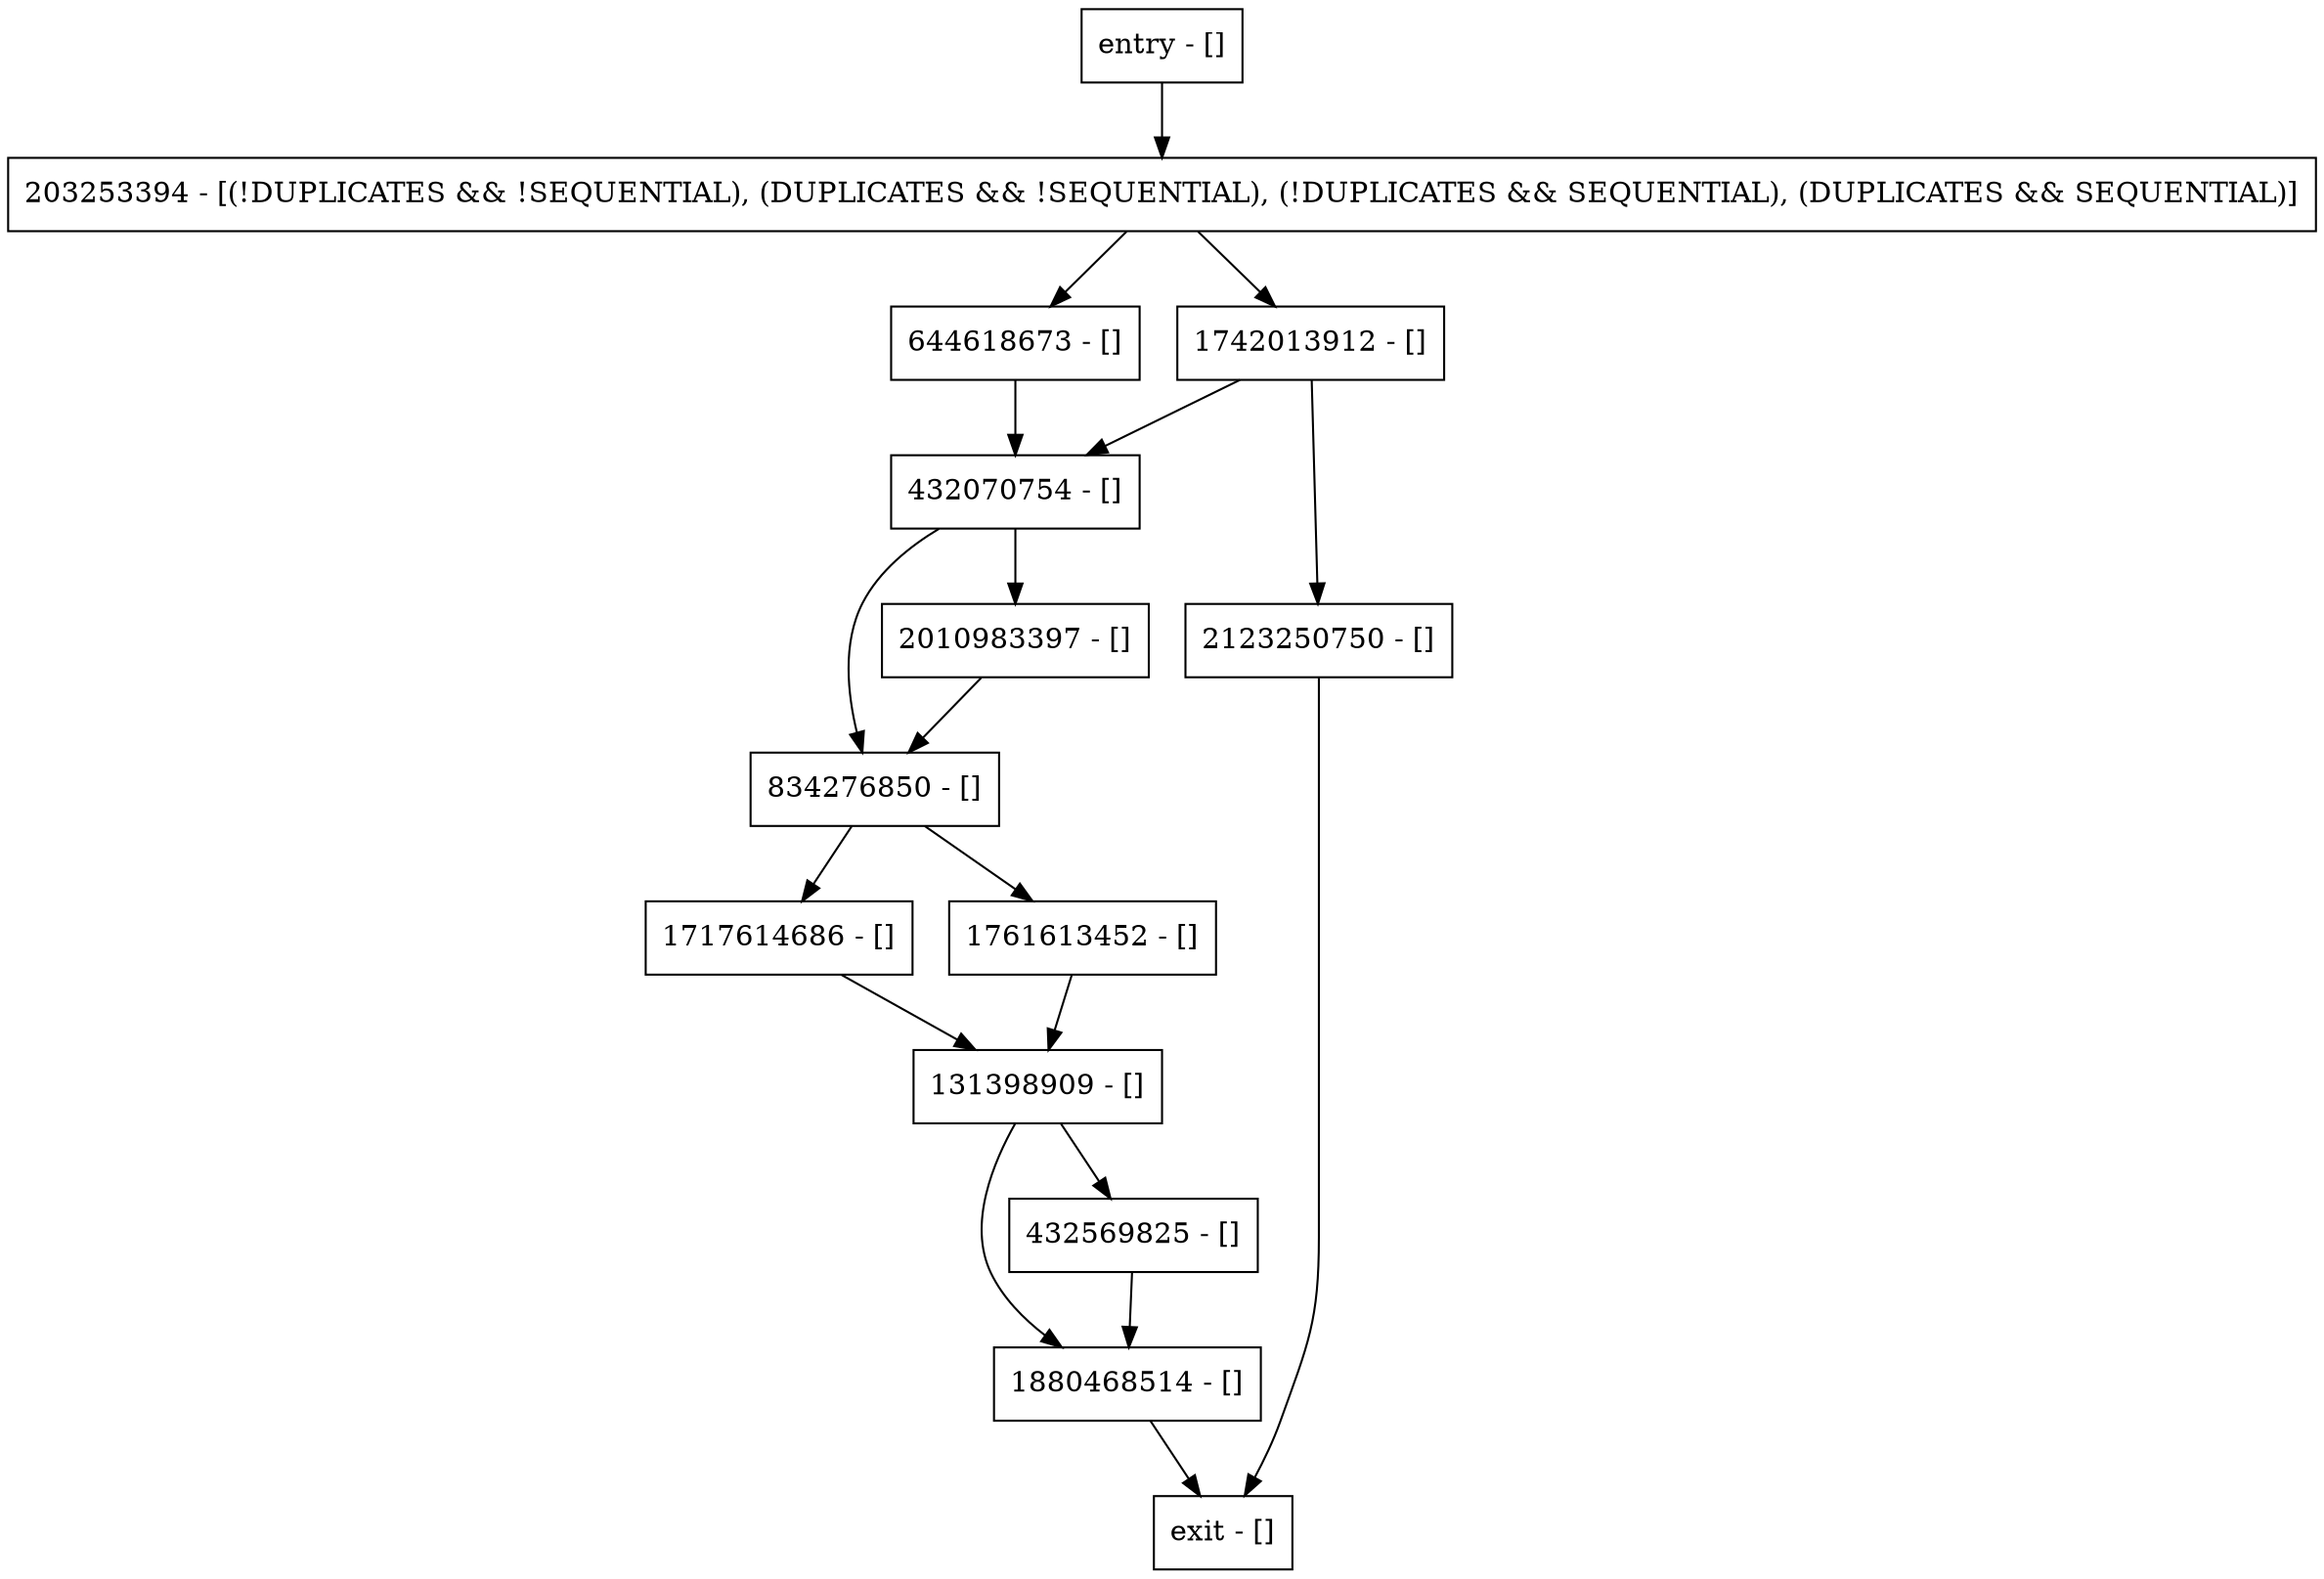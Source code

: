 digraph putInternal {
node [shape=record];
432070754 [label="432070754 - []"];
1880468514 [label="1880468514 - []"];
1717614686 [label="1717614686 - []"];
1742013912 [label="1742013912 - []"];
644618673 [label="644618673 - []"];
432569825 [label="432569825 - []"];
834276850 [label="834276850 - []"];
entry [label="entry - []"];
exit [label="exit - []"];
131398909 [label="131398909 - []"];
2123250750 [label="2123250750 - []"];
2010983397 [label="2010983397 - []"];
1761613452 [label="1761613452 - []"];
203253394 [label="203253394 - [(!DUPLICATES && !SEQUENTIAL), (DUPLICATES && !SEQUENTIAL), (!DUPLICATES && SEQUENTIAL), (DUPLICATES && SEQUENTIAL)]"];
entry;
exit;
432070754 -> 834276850;
432070754 -> 2010983397;
1880468514 -> exit;
1717614686 -> 131398909;
1742013912 -> 432070754;
1742013912 -> 2123250750;
644618673 -> 432070754;
432569825 -> 1880468514;
834276850 -> 1717614686;
834276850 -> 1761613452;
entry -> 203253394;
131398909 -> 1880468514;
131398909 -> 432569825;
2123250750 -> exit;
2010983397 -> 834276850;
1761613452 -> 131398909;
203253394 -> 1742013912;
203253394 -> 644618673;
}
